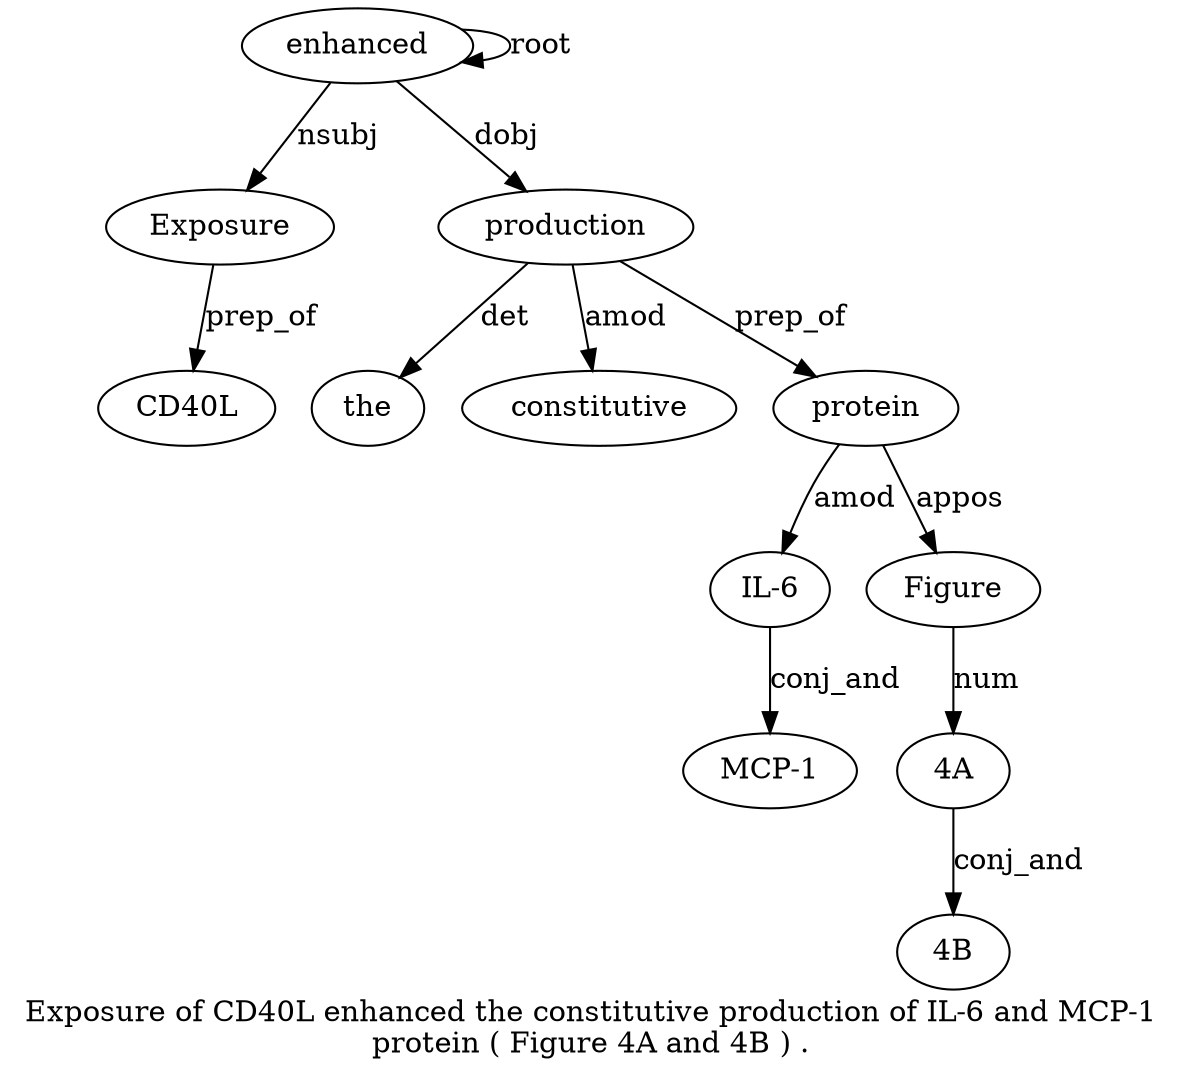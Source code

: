 digraph "Exposure of CD40L enhanced the constitutive production of IL-6 and MCP-1 protein ( Figure 4A and 4B ) ." {
label="Exposure of CD40L enhanced the constitutive production of IL-6 and MCP-1
protein ( Figure 4A and 4B ) .";
enhanced4 [style=filled, fillcolor=white, label=enhanced];
Exposure1 [style=filled, fillcolor=white, label=Exposure];
enhanced4 -> Exposure1  [label=nsubj];
CD40L3 [style=filled, fillcolor=white, label=CD40L];
Exposure1 -> CD40L3  [label=prep_of];
enhanced4 -> enhanced4  [label=root];
production7 [style=filled, fillcolor=white, label=production];
the5 [style=filled, fillcolor=white, label=the];
production7 -> the5  [label=det];
constitutive6 [style=filled, fillcolor=white, label=constitutive];
production7 -> constitutive6  [label=amod];
enhanced4 -> production7  [label=dobj];
protein12 [style=filled, fillcolor=white, label=protein];
"IL-69" [style=filled, fillcolor=white, label="IL-6"];
protein12 -> "IL-69"  [label=amod];
"MCP-1" [style=filled, fillcolor=white, label="MCP-1"];
"IL-69" -> "MCP-1"  [label=conj_and];
production7 -> protein12  [label=prep_of];
Figure14 [style=filled, fillcolor=white, label=Figure];
protein12 -> Figure14  [label=appos];
"4A15" [style=filled, fillcolor=white, label="4A"];
Figure14 -> "4A15"  [label=num];
"4B17" [style=filled, fillcolor=white, label="4B"];
"4A15" -> "4B17"  [label=conj_and];
}
